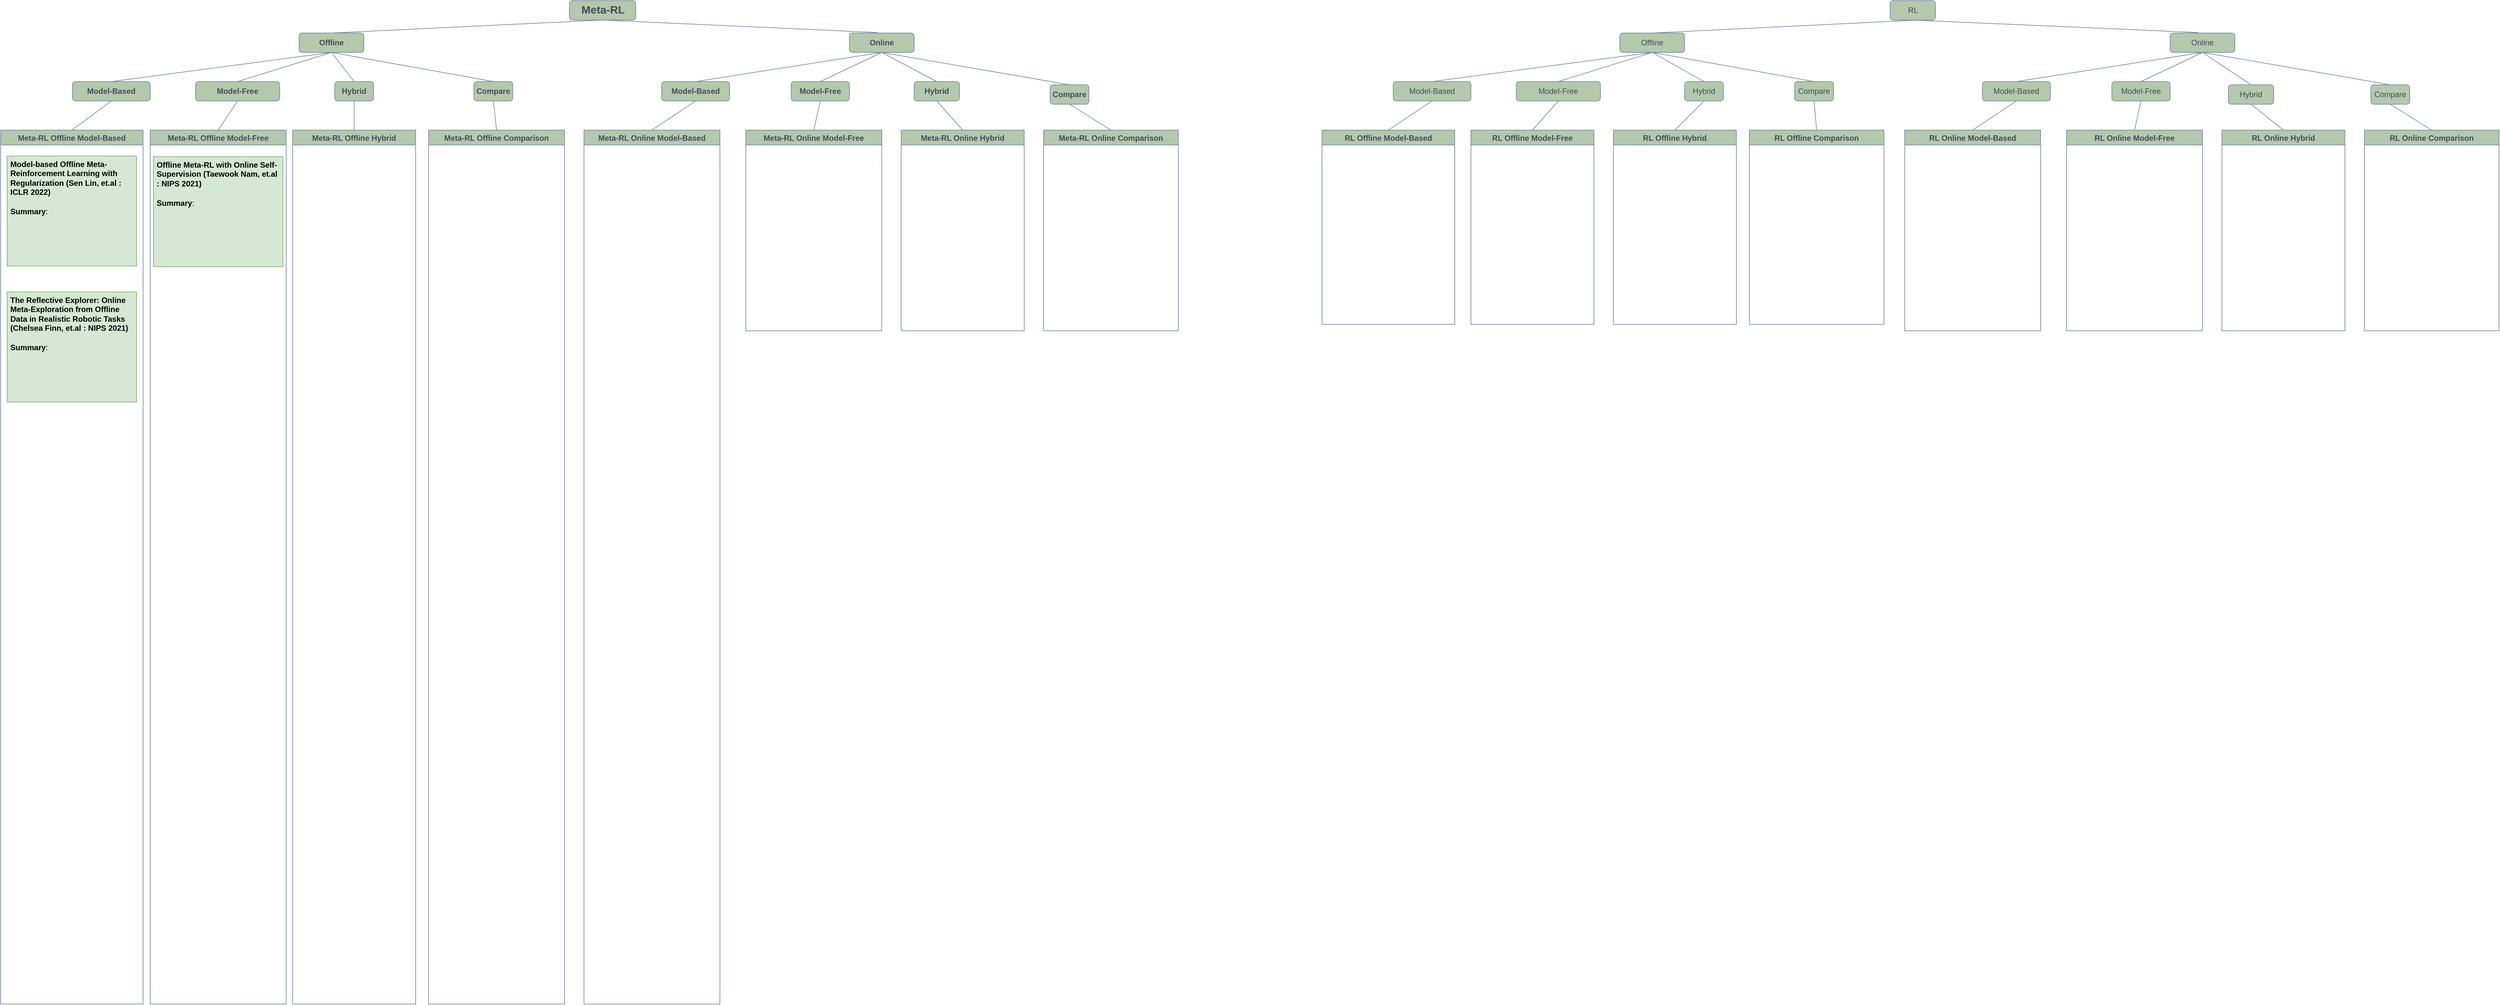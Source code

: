 <mxfile version="16.6.4" type="github">
  <diagram id="rs5LrS3yjigf87WkTgGt" name="Page-1">
    <mxGraphModel dx="2332" dy="578" grid="1" gridSize="10" guides="1" tooltips="1" connect="1" arrows="1" fold="1" page="1" pageScale="1" pageWidth="1200" pageHeight="1600" math="0" shadow="0">
      <root>
        <mxCell id="0" />
        <mxCell id="1" parent="0" />
        <mxCell id="gYe92Rgtv7boX88liuPo-2" value="&lt;b&gt;&lt;font style=&quot;font-size: 17px&quot;&gt;Meta-RL&lt;/font&gt;&lt;/b&gt;" style="rounded=1;whiteSpace=wrap;html=1;fillColor=#B2C9AB;strokeColor=#788AA3;fontColor=#46495D;" parent="1" vertex="1">
          <mxGeometry x="-312.5" y="10" width="102.5" height="30" as="geometry" />
        </mxCell>
        <mxCell id="gYe92Rgtv7boX88liuPo-4" value="&lt;b&gt;Online&lt;/b&gt;" style="rounded=1;whiteSpace=wrap;html=1;fillColor=#B2C9AB;strokeColor=#788AA3;fontColor=#46495D;" parent="1" vertex="1">
          <mxGeometry x="120" y="60" width="100" height="30" as="geometry" />
        </mxCell>
        <mxCell id="gYe92Rgtv7boX88liuPo-8" value="" style="endArrow=none;html=1;rounded=0;entryX=0.432;entryY=-0.027;entryDx=0;entryDy=0;entryPerimeter=0;exitX=0.5;exitY=1;exitDx=0;exitDy=0;strokeColor=#788AA3;fontColor=#46495D;" parent="1" source="gYe92Rgtv7boX88liuPo-2" target="gYe92Rgtv7boX88liuPo-4" edge="1">
          <mxGeometry width="50" height="50" relative="1" as="geometry">
            <mxPoint x="-130" y="250" as="sourcePoint" />
            <mxPoint x="110" y="400" as="targetPoint" />
          </mxGeometry>
        </mxCell>
        <mxCell id="gYe92Rgtv7boX88liuPo-9" value="" style="endArrow=none;html=1;rounded=0;exitX=0.5;exitY=1;exitDx=0;exitDy=0;entryX=0.5;entryY=0;entryDx=0;entryDy=0;strokeColor=#788AA3;fontColor=#46495D;" parent="1" source="gYe92Rgtv7boX88liuPo-2" target="gYe92Rgtv7boX88liuPo-434" edge="1">
          <mxGeometry width="50" height="50" relative="1" as="geometry">
            <mxPoint x="60" y="450" as="sourcePoint" />
            <mxPoint x="-180" y="250" as="targetPoint" />
          </mxGeometry>
        </mxCell>
        <mxCell id="gYe92Rgtv7boX88liuPo-12" value="&lt;b&gt;Model-Based&lt;/b&gt;" style="rounded=1;whiteSpace=wrap;html=1;fillColor=#B2C9AB;strokeColor=#788AA3;fontColor=#46495D;" parent="1" vertex="1">
          <mxGeometry x="-1080" y="135" width="120" height="30" as="geometry" />
        </mxCell>
        <mxCell id="gYe92Rgtv7boX88liuPo-434" value="&lt;b&gt;Offline&lt;/b&gt;" style="rounded=1;whiteSpace=wrap;html=1;fillColor=#B2C9AB;strokeColor=#788AA3;fontColor=#46495D;" parent="1" vertex="1">
          <mxGeometry x="-730" y="60" width="100" height="30" as="geometry" />
        </mxCell>
        <mxCell id="gYe92Rgtv7boX88liuPo-440" value="" style="endArrow=none;html=1;rounded=0;exitX=0.5;exitY=1;exitDx=0;exitDy=0;entryX=0.5;entryY=0;entryDx=0;entryDy=0;strokeColor=#788AA3;fontColor=#46495D;" parent="1" source="gYe92Rgtv7boX88liuPo-434" target="gYe92Rgtv7boX88liuPo-12" edge="1">
          <mxGeometry width="50" height="50" relative="1" as="geometry">
            <mxPoint x="-20" y="420" as="sourcePoint" />
            <mxPoint x="30" y="370" as="targetPoint" />
          </mxGeometry>
        </mxCell>
        <mxCell id="gYe92Rgtv7boX88liuPo-441" value="&lt;b&gt;Model-Free&lt;/b&gt;" style="rounded=1;whiteSpace=wrap;html=1;fillColor=#B2C9AB;strokeColor=#788AA3;fontColor=#46495D;" parent="1" vertex="1">
          <mxGeometry x="-890" y="135" width="130" height="30" as="geometry" />
        </mxCell>
        <mxCell id="gYe92Rgtv7boX88liuPo-443" value="&lt;b&gt;Compare&lt;/b&gt;" style="rounded=1;whiteSpace=wrap;html=1;fillColor=#B2C9AB;strokeColor=#788AA3;fontColor=#46495D;" parent="1" vertex="1">
          <mxGeometry x="-460" y="135" width="60" height="30" as="geometry" />
        </mxCell>
        <mxCell id="gYe92Rgtv7boX88liuPo-445" value="" style="endArrow=none;html=1;rounded=0;exitX=0.5;exitY=1;exitDx=0;exitDy=0;entryX=0.5;entryY=0;entryDx=0;entryDy=0;strokeColor=#788AA3;fontColor=#46495D;" parent="1" source="gYe92Rgtv7boX88liuPo-434" target="gYe92Rgtv7boX88liuPo-441" edge="1">
          <mxGeometry width="50" height="50" relative="1" as="geometry">
            <mxPoint x="-20" y="320" as="sourcePoint" />
            <mxPoint x="30" y="270" as="targetPoint" />
          </mxGeometry>
        </mxCell>
        <mxCell id="gYe92Rgtv7boX88liuPo-448" value="" style="endArrow=none;html=1;rounded=0;exitX=0.5;exitY=1;exitDx=0;exitDy=0;entryX=0.5;entryY=0;entryDx=0;entryDy=0;startArrow=none;strokeColor=#788AA3;fontColor=#46495D;" parent="1" source="gYe92Rgtv7boX88liuPo-434" target="gYe92Rgtv7boX88liuPo-443" edge="1">
          <mxGeometry width="50" height="50" relative="1" as="geometry">
            <mxPoint x="-20" y="320" as="sourcePoint" />
            <mxPoint x="30" y="270" as="targetPoint" />
          </mxGeometry>
        </mxCell>
        <mxCell id="gYe92Rgtv7boX88liuPo-452" value="&lt;b&gt;Model-Based&lt;/b&gt;" style="rounded=1;whiteSpace=wrap;html=1;fillColor=#B2C9AB;strokeColor=#788AA3;fontColor=#46495D;" parent="1" vertex="1">
          <mxGeometry x="-170" y="135" width="105" height="30" as="geometry" />
        </mxCell>
        <mxCell id="gYe92Rgtv7boX88liuPo-453" value="&lt;b&gt;Model-Free&lt;/b&gt;" style="rounded=1;whiteSpace=wrap;html=1;fillColor=#B2C9AB;strokeColor=#788AA3;fontColor=#46495D;" parent="1" vertex="1">
          <mxGeometry x="30" y="135" width="90" height="30" as="geometry" />
        </mxCell>
        <mxCell id="gYe92Rgtv7boX88liuPo-454" value="&lt;b&gt;Hybrid&lt;/b&gt;" style="rounded=1;whiteSpace=wrap;html=1;fillColor=#B2C9AB;strokeColor=#788AA3;fontColor=#46495D;" parent="1" vertex="1">
          <mxGeometry x="220" y="135" width="70" height="30" as="geometry" />
        </mxCell>
        <mxCell id="gYe92Rgtv7boX88liuPo-455" value="&lt;b&gt;Compare&lt;/b&gt;" style="rounded=1;whiteSpace=wrap;html=1;fillColor=#B2C9AB;strokeColor=#788AA3;fontColor=#46495D;" parent="1" vertex="1">
          <mxGeometry x="430" y="140" width="60" height="30" as="geometry" />
        </mxCell>
        <mxCell id="gYe92Rgtv7boX88liuPo-457" value="" style="endArrow=none;html=1;rounded=0;entryX=0.5;entryY=1;entryDx=0;entryDy=0;exitX=0.5;exitY=0;exitDx=0;exitDy=0;strokeColor=#788AA3;fontColor=#46495D;" parent="1" source="gYe92Rgtv7boX88liuPo-452" target="gYe92Rgtv7boX88liuPo-4" edge="1">
          <mxGeometry width="50" height="50" relative="1" as="geometry">
            <mxPoint x="-20" y="220" as="sourcePoint" />
            <mxPoint x="30" y="170" as="targetPoint" />
          </mxGeometry>
        </mxCell>
        <mxCell id="gYe92Rgtv7boX88liuPo-458" value="" style="endArrow=none;html=1;rounded=0;exitX=0.5;exitY=0;exitDx=0;exitDy=0;entryX=0.5;entryY=1;entryDx=0;entryDy=0;strokeColor=#788AA3;fontColor=#46495D;" parent="1" source="gYe92Rgtv7boX88liuPo-453" target="gYe92Rgtv7boX88liuPo-4" edge="1">
          <mxGeometry width="50" height="50" relative="1" as="geometry">
            <mxPoint x="-20" y="220" as="sourcePoint" />
            <mxPoint x="40" y="180" as="targetPoint" />
          </mxGeometry>
        </mxCell>
        <mxCell id="gYe92Rgtv7boX88liuPo-459" value="" style="endArrow=none;html=1;rounded=0;exitX=0.5;exitY=0;exitDx=0;exitDy=0;entryX=0.5;entryY=1;entryDx=0;entryDy=0;strokeColor=#788AA3;fontColor=#46495D;" parent="1" source="gYe92Rgtv7boX88liuPo-454" target="gYe92Rgtv7boX88liuPo-4" edge="1">
          <mxGeometry width="50" height="50" relative="1" as="geometry">
            <mxPoint x="-20" y="220" as="sourcePoint" />
            <mxPoint x="40" y="180" as="targetPoint" />
          </mxGeometry>
        </mxCell>
        <mxCell id="gYe92Rgtv7boX88liuPo-460" value="" style="endArrow=none;html=1;rounded=0;exitX=0.5;exitY=0;exitDx=0;exitDy=0;strokeColor=#788AA3;fontColor=#46495D;entryX=0.5;entryY=1;entryDx=0;entryDy=0;" parent="1" source="gYe92Rgtv7boX88liuPo-455" target="gYe92Rgtv7boX88liuPo-4" edge="1">
          <mxGeometry width="50" height="50" relative="1" as="geometry">
            <mxPoint x="-20" y="220" as="sourcePoint" />
            <mxPoint x="40" y="180" as="targetPoint" />
          </mxGeometry>
        </mxCell>
        <mxCell id="gYe92Rgtv7boX88liuPo-467" value="" style="endArrow=none;html=1;rounded=0;exitX=0.5;exitY=1;exitDx=0;exitDy=0;entryX=0.5;entryY=0;entryDx=0;entryDy=0;strokeColor=#788AA3;fontColor=#46495D;" parent="1" source="gYe92Rgtv7boX88liuPo-434" target="gYe92Rgtv7boX88liuPo-605" edge="1">
          <mxGeometry width="50" height="50" relative="1" as="geometry">
            <mxPoint x="-270" y="130" as="sourcePoint" />
            <mxPoint x="-457.5" y="130.0" as="targetPoint" />
          </mxGeometry>
        </mxCell>
        <mxCell id="gYe92Rgtv7boX88liuPo-585" value="" style="endArrow=none;html=1;rounded=1;sketch=0;fontColor=#46495D;strokeColor=#788AA3;fillColor=#B2C9AB;curved=0;exitX=0.5;exitY=1;exitDx=0;exitDy=0;entryX=0.5;entryY=0;entryDx=0;entryDy=0;" parent="1" source="gYe92Rgtv7boX88liuPo-12" target="gYe92Rgtv7boX88liuPo-595" edge="1">
          <mxGeometry width="50" height="50" relative="1" as="geometry">
            <mxPoint x="-390" y="400" as="sourcePoint" />
            <mxPoint x="-900" y="270" as="targetPoint" />
          </mxGeometry>
        </mxCell>
        <mxCell id="gYe92Rgtv7boX88liuPo-595" value="Meta-RL Offline Model-Based" style="swimlane;rounded=0;labelBackgroundColor=none;sketch=0;fontColor=#46495D;strokeColor=#788AA3;fillColor=#B2C9AB;gradientColor=none;" parent="1" vertex="1">
          <mxGeometry x="-1191" y="210" width="220" height="1350" as="geometry" />
        </mxCell>
        <mxCell id="QpMWJNPEq7iUGMKIBiDv-1" value="&lt;h4&gt;Model-based Offline Meta-Reinforcement Learning with Regularization (Sen Lin, et.al : ICLR 2022)&lt;/h4&gt;&lt;p&gt;&lt;b&gt;Summary&lt;/b&gt;:&lt;/p&gt;" style="text;html=1;strokeColor=#82b366;fillColor=#d5e8d4;spacing=5;spacingTop=-20;whiteSpace=wrap;overflow=hidden;rounded=0;labelBackgroundColor=none;sketch=0;" vertex="1" parent="gYe92Rgtv7boX88liuPo-595">
          <mxGeometry x="10" y="40" width="200" height="170" as="geometry" />
        </mxCell>
        <mxCell id="QpMWJNPEq7iUGMKIBiDv-2" value="&lt;h1&gt;&lt;br&gt;&lt;/h1&gt;" style="text;html=1;strokeColor=none;fillColor=none;spacing=5;spacingTop=-20;whiteSpace=wrap;overflow=hidden;rounded=0;labelBackgroundColor=none;sketch=0;fontSize=17;fontColor=#46495D;" vertex="1" parent="gYe92Rgtv7boX88liuPo-595">
          <mxGeometry x="15" y="230" width="190" height="120" as="geometry" />
        </mxCell>
        <mxCell id="QpMWJNPEq7iUGMKIBiDv-5" value="&lt;h4&gt;The Reflective Explorer: Online Meta-Exploration from Offline Data in Realistic Robotic Tasks (Chelsea Finn, et.al : NIPS 2021)&lt;/h4&gt;&lt;p&gt;&lt;b&gt;Summary&lt;/b&gt;:&lt;/p&gt;" style="text;html=1;strokeColor=#82b366;fillColor=#d5e8d4;spacing=5;spacingTop=-20;whiteSpace=wrap;overflow=hidden;rounded=0;labelBackgroundColor=none;sketch=0;" vertex="1" parent="gYe92Rgtv7boX88liuPo-595">
          <mxGeometry x="10" y="250" width="200" height="170" as="geometry" />
        </mxCell>
        <mxCell id="gYe92Rgtv7boX88liuPo-596" value="Meta-RL Offline Model-Free" style="swimlane;rounded=0;labelBackgroundColor=none;sketch=0;fontColor=#46495D;strokeColor=#788AA3;fillColor=#B2C9AB;gradientColor=none;" parent="1" vertex="1">
          <mxGeometry x="-960" y="210" width="210" height="1350" as="geometry" />
        </mxCell>
        <mxCell id="QpMWJNPEq7iUGMKIBiDv-6" value="&lt;h4&gt;Offline Meta-RL with Online Self-Supervision (Taewook Nam, et.al : NIPS 2021)&lt;/h4&gt;&lt;p&gt;&lt;b&gt;Summary&lt;/b&gt;:&lt;/p&gt;" style="text;html=1;strokeColor=#82b366;fillColor=#d5e8d4;spacing=5;spacingTop=-20;whiteSpace=wrap;overflow=hidden;rounded=0;labelBackgroundColor=none;sketch=0;" vertex="1" parent="gYe92Rgtv7boX88liuPo-596">
          <mxGeometry x="5" y="41" width="200" height="170" as="geometry" />
        </mxCell>
        <mxCell id="gYe92Rgtv7boX88liuPo-597" value="Meta-RL Offline Hybrid" style="swimlane;rounded=0;labelBackgroundColor=none;sketch=0;fontColor=#46495D;strokeColor=#788AA3;fillColor=#B2C9AB;gradientColor=none;" parent="1" vertex="1">
          <mxGeometry x="-740" y="210" width="190" height="1350" as="geometry" />
        </mxCell>
        <mxCell id="gYe92Rgtv7boX88liuPo-598" value="Meta-RL Offline Comparison" style="swimlane;rounded=0;labelBackgroundColor=none;sketch=0;fontColor=#46495D;strokeColor=#788AA3;fillColor=#B2C9AB;gradientColor=none;" parent="1" vertex="1">
          <mxGeometry x="-530" y="210" width="210" height="1350" as="geometry" />
        </mxCell>
        <mxCell id="gYe92Rgtv7boX88liuPo-603" value="" style="endArrow=none;html=1;rounded=1;sketch=0;fontColor=#46495D;strokeColor=#788AA3;fillColor=#B2C9AB;curved=0;entryX=0.5;entryY=1;entryDx=0;entryDy=0;exitX=0.5;exitY=0;exitDx=0;exitDy=0;" parent="1" source="gYe92Rgtv7boX88liuPo-596" target="gYe92Rgtv7boX88liuPo-441" edge="1">
          <mxGeometry width="50" height="50" relative="1" as="geometry">
            <mxPoint x="-800" y="220" as="sourcePoint" />
            <mxPoint x="-750" y="170" as="targetPoint" />
          </mxGeometry>
        </mxCell>
        <mxCell id="gYe92Rgtv7boX88liuPo-604" value="" style="endArrow=none;html=1;rounded=1;sketch=0;fontColor=#46495D;strokeColor=#788AA3;fillColor=#B2C9AB;curved=0;entryX=0.5;entryY=1;entryDx=0;entryDy=0;exitX=0.5;exitY=0;exitDx=0;exitDy=0;" parent="1" source="gYe92Rgtv7boX88liuPo-597" target="gYe92Rgtv7boX88liuPo-605" edge="1">
          <mxGeometry width="50" height="50" relative="1" as="geometry">
            <mxPoint x="-510" y="340" as="sourcePoint" />
            <mxPoint x="-457.5" y="160.0" as="targetPoint" />
          </mxGeometry>
        </mxCell>
        <mxCell id="gYe92Rgtv7boX88liuPo-605" value="&lt;span&gt;&lt;b&gt;Hybrid&lt;/b&gt;&lt;/span&gt;" style="rounded=1;whiteSpace=wrap;html=1;labelBackgroundColor=none;sketch=0;fontColor=#46495D;strokeColor=#788AA3;fillColor=#B2C9AB;gradientColor=none;" parent="1" vertex="1">
          <mxGeometry x="-675" y="135" width="60" height="30" as="geometry" />
        </mxCell>
        <mxCell id="gYe92Rgtv7boX88liuPo-607" value="" style="endArrow=none;html=1;rounded=1;sketch=0;fontColor=#46495D;strokeColor=#788AA3;fillColor=#B2C9AB;curved=0;entryX=0.5;entryY=1;entryDx=0;entryDy=0;exitX=0.5;exitY=0;exitDx=0;exitDy=0;" parent="1" source="gYe92Rgtv7boX88liuPo-598" target="gYe92Rgtv7boX88liuPo-443" edge="1">
          <mxGeometry width="50" height="50" relative="1" as="geometry">
            <mxPoint x="-500" y="330" as="sourcePoint" />
            <mxPoint x="-450" y="280" as="targetPoint" />
          </mxGeometry>
        </mxCell>
        <mxCell id="gYe92Rgtv7boX88liuPo-610" value="Meta-RL Online Model-Based" style="swimlane;rounded=0;labelBackgroundColor=none;sketch=0;fontColor=#46495D;strokeColor=#788AA3;fillColor=#B2C9AB;gradientColor=none;startSize=23;" parent="1" vertex="1">
          <mxGeometry x="-290" y="210" width="210" height="1350" as="geometry" />
        </mxCell>
        <mxCell id="gYe92Rgtv7boX88liuPo-611" value="Meta-RL Online Model-Free" style="swimlane;rounded=0;labelBackgroundColor=none;sketch=0;fontColor=#46495D;strokeColor=#788AA3;fillColor=#B2C9AB;gradientColor=none;" parent="1" vertex="1">
          <mxGeometry x="-40" y="210" width="210" height="310" as="geometry" />
        </mxCell>
        <mxCell id="gYe92Rgtv7boX88liuPo-612" value="Meta-RL Online Hybrid" style="swimlane;rounded=0;labelBackgroundColor=none;sketch=0;fontColor=#46495D;strokeColor=#788AA3;fillColor=#B2C9AB;gradientColor=none;startSize=23;" parent="1" vertex="1">
          <mxGeometry x="200" y="210" width="190" height="310" as="geometry" />
        </mxCell>
        <mxCell id="gYe92Rgtv7boX88liuPo-613" value="Meta-RL Online Comparison" style="swimlane;rounded=0;labelBackgroundColor=none;sketch=0;fontColor=#46495D;strokeColor=#788AA3;fillColor=#B2C9AB;gradientColor=none;" parent="1" vertex="1">
          <mxGeometry x="420" y="210" width="208" height="310" as="geometry" />
        </mxCell>
        <mxCell id="gYe92Rgtv7boX88liuPo-617" value="" style="endArrow=none;html=1;rounded=1;sketch=0;fontColor=#46495D;strokeColor=#788AA3;fillColor=#B2C9AB;curved=0;exitX=0.5;exitY=1;exitDx=0;exitDy=0;entryX=0.5;entryY=0;entryDx=0;entryDy=0;" parent="1" source="gYe92Rgtv7boX88liuPo-452" target="gYe92Rgtv7boX88liuPo-610" edge="1">
          <mxGeometry width="50" height="50" relative="1" as="geometry">
            <mxPoint x="140" y="180" as="sourcePoint" />
            <mxPoint x="190" y="130" as="targetPoint" />
          </mxGeometry>
        </mxCell>
        <mxCell id="gYe92Rgtv7boX88liuPo-618" value="" style="endArrow=none;html=1;rounded=1;sketch=0;fontColor=#46495D;strokeColor=#788AA3;fillColor=#B2C9AB;curved=0;entryX=0.5;entryY=1;entryDx=0;entryDy=0;exitX=0.5;exitY=0;exitDx=0;exitDy=0;" parent="1" source="gYe92Rgtv7boX88liuPo-611" target="gYe92Rgtv7boX88liuPo-453" edge="1">
          <mxGeometry width="50" height="50" relative="1" as="geometry">
            <mxPoint x="140" y="180" as="sourcePoint" />
            <mxPoint x="190" y="130" as="targetPoint" />
          </mxGeometry>
        </mxCell>
        <mxCell id="gYe92Rgtv7boX88liuPo-619" value="" style="endArrow=none;html=1;rounded=1;sketch=0;fontColor=#46495D;strokeColor=#788AA3;fillColor=#B2C9AB;curved=0;entryX=0.5;entryY=1;entryDx=0;entryDy=0;exitX=0.5;exitY=0;exitDx=0;exitDy=0;" parent="1" source="gYe92Rgtv7boX88liuPo-612" target="gYe92Rgtv7boX88liuPo-454" edge="1">
          <mxGeometry width="50" height="50" relative="1" as="geometry">
            <mxPoint x="140" y="180" as="sourcePoint" />
            <mxPoint x="190" y="130" as="targetPoint" />
          </mxGeometry>
        </mxCell>
        <mxCell id="gYe92Rgtv7boX88liuPo-620" value="" style="endArrow=none;html=1;rounded=1;sketch=0;fontColor=#46495D;strokeColor=#788AA3;fillColor=#B2C9AB;curved=0;entryX=0.5;entryY=1;entryDx=0;entryDy=0;exitX=0.5;exitY=0;exitDx=0;exitDy=0;" parent="1" source="gYe92Rgtv7boX88liuPo-613" target="gYe92Rgtv7boX88liuPo-455" edge="1">
          <mxGeometry width="50" height="50" relative="1" as="geometry">
            <mxPoint x="140" y="180" as="sourcePoint" />
            <mxPoint x="190" y="130" as="targetPoint" />
          </mxGeometry>
        </mxCell>
        <mxCell id="gYe92Rgtv7boX88liuPo-622" value="RL" style="rounded=1;whiteSpace=wrap;html=1;fillColor=#B2C9AB;strokeColor=#788AA3;fontColor=#46495D;" parent="1" vertex="1">
          <mxGeometry x="1727.5" y="10" width="70" height="30" as="geometry" />
        </mxCell>
        <mxCell id="gYe92Rgtv7boX88liuPo-623" value="Online" style="rounded=1;whiteSpace=wrap;html=1;fillColor=#B2C9AB;strokeColor=#788AA3;fontColor=#46495D;" parent="1" vertex="1">
          <mxGeometry x="2160" y="60" width="100" height="30" as="geometry" />
        </mxCell>
        <mxCell id="gYe92Rgtv7boX88liuPo-624" value="" style="endArrow=none;html=1;rounded=0;entryX=0.432;entryY=-0.027;entryDx=0;entryDy=0;entryPerimeter=0;exitX=0.5;exitY=1;exitDx=0;exitDy=0;strokeColor=#788AA3;fontColor=#46495D;" parent="1" source="gYe92Rgtv7boX88liuPo-622" target="gYe92Rgtv7boX88liuPo-623" edge="1">
          <mxGeometry width="50" height="50" relative="1" as="geometry">
            <mxPoint x="1910" y="250" as="sourcePoint" />
            <mxPoint x="2150" y="400" as="targetPoint" />
          </mxGeometry>
        </mxCell>
        <mxCell id="gYe92Rgtv7boX88liuPo-625" value="" style="endArrow=none;html=1;rounded=0;entryX=0.5;entryY=0;entryDx=0;entryDy=0;strokeColor=#788AA3;fontColor=#46495D;" parent="1" target="gYe92Rgtv7boX88liuPo-627" edge="1">
          <mxGeometry width="50" height="50" relative="1" as="geometry">
            <mxPoint x="1770" y="40" as="sourcePoint" />
            <mxPoint x="1860" y="250" as="targetPoint" />
          </mxGeometry>
        </mxCell>
        <mxCell id="gYe92Rgtv7boX88liuPo-626" value="Model-Based" style="rounded=1;whiteSpace=wrap;html=1;fillColor=#B2C9AB;strokeColor=#788AA3;fontColor=#46495D;" parent="1" vertex="1">
          <mxGeometry x="960" y="135" width="120" height="30" as="geometry" />
        </mxCell>
        <mxCell id="gYe92Rgtv7boX88liuPo-627" value="Offline" style="rounded=1;whiteSpace=wrap;html=1;fillColor=#B2C9AB;strokeColor=#788AA3;fontColor=#46495D;" parent="1" vertex="1">
          <mxGeometry x="1310" y="60" width="100" height="30" as="geometry" />
        </mxCell>
        <mxCell id="gYe92Rgtv7boX88liuPo-628" value="" style="endArrow=none;html=1;rounded=0;exitX=0.5;exitY=1;exitDx=0;exitDy=0;entryX=0.5;entryY=0;entryDx=0;entryDy=0;strokeColor=#788AA3;fontColor=#46495D;" parent="1" source="gYe92Rgtv7boX88liuPo-627" target="gYe92Rgtv7boX88liuPo-626" edge="1">
          <mxGeometry width="50" height="50" relative="1" as="geometry">
            <mxPoint x="2020" y="420" as="sourcePoint" />
            <mxPoint x="2070" y="370" as="targetPoint" />
          </mxGeometry>
        </mxCell>
        <mxCell id="gYe92Rgtv7boX88liuPo-629" value="Model-Free" style="rounded=1;whiteSpace=wrap;html=1;fillColor=#B2C9AB;strokeColor=#788AA3;fontColor=#46495D;" parent="1" vertex="1">
          <mxGeometry x="1150" y="135" width="130" height="30" as="geometry" />
        </mxCell>
        <mxCell id="gYe92Rgtv7boX88liuPo-630" value="Compare" style="rounded=1;whiteSpace=wrap;html=1;fillColor=#B2C9AB;strokeColor=#788AA3;fontColor=#46495D;" parent="1" vertex="1">
          <mxGeometry x="1580" y="135" width="60" height="30" as="geometry" />
        </mxCell>
        <mxCell id="gYe92Rgtv7boX88liuPo-631" value="" style="endArrow=none;html=1;rounded=0;exitX=0.5;exitY=1;exitDx=0;exitDy=0;entryX=0.5;entryY=0;entryDx=0;entryDy=0;strokeColor=#788AA3;fontColor=#46495D;" parent="1" source="gYe92Rgtv7boX88liuPo-627" target="gYe92Rgtv7boX88liuPo-629" edge="1">
          <mxGeometry width="50" height="50" relative="1" as="geometry">
            <mxPoint x="2020" y="320" as="sourcePoint" />
            <mxPoint x="2070" y="270" as="targetPoint" />
          </mxGeometry>
        </mxCell>
        <mxCell id="gYe92Rgtv7boX88liuPo-632" value="" style="endArrow=none;html=1;rounded=0;exitX=0.5;exitY=1;exitDx=0;exitDy=0;entryX=0.5;entryY=0;entryDx=0;entryDy=0;startArrow=none;strokeColor=#788AA3;fontColor=#46495D;" parent="1" source="gYe92Rgtv7boX88liuPo-627" target="gYe92Rgtv7boX88liuPo-630" edge="1">
          <mxGeometry width="50" height="50" relative="1" as="geometry">
            <mxPoint x="2020" y="320" as="sourcePoint" />
            <mxPoint x="2070" y="270" as="targetPoint" />
          </mxGeometry>
        </mxCell>
        <mxCell id="gYe92Rgtv7boX88liuPo-633" value="Model-Based" style="rounded=1;whiteSpace=wrap;html=1;fillColor=#B2C9AB;strokeColor=#788AA3;fontColor=#46495D;" parent="1" vertex="1">
          <mxGeometry x="1870" y="135" width="105" height="30" as="geometry" />
        </mxCell>
        <mxCell id="gYe92Rgtv7boX88liuPo-634" value="Model-Free" style="rounded=1;whiteSpace=wrap;html=1;fillColor=#B2C9AB;strokeColor=#788AA3;fontColor=#46495D;" parent="1" vertex="1">
          <mxGeometry x="2070" y="135" width="90" height="30" as="geometry" />
        </mxCell>
        <mxCell id="gYe92Rgtv7boX88liuPo-635" value="Hybrid" style="rounded=1;whiteSpace=wrap;html=1;fillColor=#B2C9AB;strokeColor=#788AA3;fontColor=#46495D;" parent="1" vertex="1">
          <mxGeometry x="2250" y="140" width="70" height="30" as="geometry" />
        </mxCell>
        <mxCell id="gYe92Rgtv7boX88liuPo-636" value="Compare" style="rounded=1;whiteSpace=wrap;html=1;fillColor=#B2C9AB;strokeColor=#788AA3;fontColor=#46495D;" parent="1" vertex="1">
          <mxGeometry x="2470" y="140" width="60" height="30" as="geometry" />
        </mxCell>
        <mxCell id="gYe92Rgtv7boX88liuPo-637" value="" style="endArrow=none;html=1;rounded=0;entryX=0.5;entryY=1;entryDx=0;entryDy=0;exitX=0.5;exitY=0;exitDx=0;exitDy=0;strokeColor=#788AA3;fontColor=#46495D;" parent="1" source="gYe92Rgtv7boX88liuPo-633" target="gYe92Rgtv7boX88liuPo-623" edge="1">
          <mxGeometry width="50" height="50" relative="1" as="geometry">
            <mxPoint x="2020" y="220" as="sourcePoint" />
            <mxPoint x="2070" y="170" as="targetPoint" />
          </mxGeometry>
        </mxCell>
        <mxCell id="gYe92Rgtv7boX88liuPo-638" value="" style="endArrow=none;html=1;rounded=0;exitX=0.5;exitY=0;exitDx=0;exitDy=0;entryX=0.5;entryY=1;entryDx=0;entryDy=0;strokeColor=#788AA3;fontColor=#46495D;" parent="1" source="gYe92Rgtv7boX88liuPo-634" target="gYe92Rgtv7boX88liuPo-623" edge="1">
          <mxGeometry width="50" height="50" relative="1" as="geometry">
            <mxPoint x="2020" y="220" as="sourcePoint" />
            <mxPoint x="2080" y="180" as="targetPoint" />
          </mxGeometry>
        </mxCell>
        <mxCell id="gYe92Rgtv7boX88liuPo-639" value="" style="endArrow=none;html=1;rounded=0;exitX=0.5;exitY=0;exitDx=0;exitDy=0;entryX=0.5;entryY=1;entryDx=0;entryDy=0;strokeColor=#788AA3;fontColor=#46495D;" parent="1" source="gYe92Rgtv7boX88liuPo-635" target="gYe92Rgtv7boX88liuPo-623" edge="1">
          <mxGeometry width="50" height="50" relative="1" as="geometry">
            <mxPoint x="2020" y="220" as="sourcePoint" />
            <mxPoint x="2080" y="180" as="targetPoint" />
          </mxGeometry>
        </mxCell>
        <mxCell id="gYe92Rgtv7boX88liuPo-640" value="" style="endArrow=none;html=1;rounded=0;exitX=0.5;exitY=0;exitDx=0;exitDy=0;strokeColor=#788AA3;fontColor=#46495D;entryX=0.5;entryY=1;entryDx=0;entryDy=0;" parent="1" source="gYe92Rgtv7boX88liuPo-636" target="gYe92Rgtv7boX88liuPo-623" edge="1">
          <mxGeometry width="50" height="50" relative="1" as="geometry">
            <mxPoint x="2020" y="220" as="sourcePoint" />
            <mxPoint x="2080" y="180" as="targetPoint" />
          </mxGeometry>
        </mxCell>
        <mxCell id="gYe92Rgtv7boX88liuPo-641" value="" style="endArrow=none;html=1;rounded=0;exitX=0.5;exitY=1;exitDx=0;exitDy=0;entryX=0.5;entryY=0;entryDx=0;entryDy=0;strokeColor=#788AA3;fontColor=#46495D;" parent="1" source="gYe92Rgtv7boX88liuPo-627" target="gYe92Rgtv7boX88liuPo-649" edge="1">
          <mxGeometry width="50" height="50" relative="1" as="geometry">
            <mxPoint x="1770" y="130" as="sourcePoint" />
            <mxPoint x="1582.5" y="130.0" as="targetPoint" />
          </mxGeometry>
        </mxCell>
        <mxCell id="gYe92Rgtv7boX88liuPo-642" value="" style="endArrow=none;html=1;rounded=1;sketch=0;fontColor=#46495D;strokeColor=#788AA3;fillColor=#B2C9AB;curved=0;exitX=0.5;exitY=1;exitDx=0;exitDy=0;entryX=0.5;entryY=0;entryDx=0;entryDy=0;" parent="1" source="gYe92Rgtv7boX88liuPo-626" target="gYe92Rgtv7boX88liuPo-643" edge="1">
          <mxGeometry width="50" height="50" relative="1" as="geometry">
            <mxPoint x="1650" y="400" as="sourcePoint" />
            <mxPoint x="1140" y="270" as="targetPoint" />
          </mxGeometry>
        </mxCell>
        <mxCell id="gYe92Rgtv7boX88liuPo-643" value="RL Offline Model-Based" style="swimlane;rounded=0;labelBackgroundColor=none;sketch=0;fontColor=#46495D;strokeColor=#788AA3;fillColor=#B2C9AB;gradientColor=none;" parent="1" vertex="1">
          <mxGeometry x="850" y="210" width="205" height="300" as="geometry" />
        </mxCell>
        <mxCell id="gYe92Rgtv7boX88liuPo-644" value="RL Offline Model-Free" style="swimlane;rounded=0;labelBackgroundColor=none;sketch=0;fontColor=#46495D;strokeColor=#788AA3;fillColor=#B2C9AB;gradientColor=none;" parent="1" vertex="1">
          <mxGeometry x="1080" y="210" width="190" height="300" as="geometry" />
        </mxCell>
        <mxCell id="gYe92Rgtv7boX88liuPo-645" value="RL Offline Hybrid" style="swimlane;rounded=0;labelBackgroundColor=none;sketch=0;fontColor=#46495D;strokeColor=#788AA3;fillColor=#B2C9AB;gradientColor=none;" parent="1" vertex="1">
          <mxGeometry x="1300" y="210" width="190" height="300" as="geometry" />
        </mxCell>
        <mxCell id="gYe92Rgtv7boX88liuPo-646" value="RL Offline Comparison" style="swimlane;rounded=0;labelBackgroundColor=none;sketch=0;fontColor=#46495D;strokeColor=#788AA3;fillColor=#B2C9AB;gradientColor=none;" parent="1" vertex="1">
          <mxGeometry x="1510" y="210" width="208" height="300" as="geometry" />
        </mxCell>
        <mxCell id="gYe92Rgtv7boX88liuPo-647" value="" style="endArrow=none;html=1;rounded=1;sketch=0;fontColor=#46495D;strokeColor=#788AA3;fillColor=#B2C9AB;curved=0;entryX=0.5;entryY=1;entryDx=0;entryDy=0;exitX=0.5;exitY=0;exitDx=0;exitDy=0;" parent="1" source="gYe92Rgtv7boX88liuPo-644" target="gYe92Rgtv7boX88liuPo-629" edge="1">
          <mxGeometry width="50" height="50" relative="1" as="geometry">
            <mxPoint x="1240" y="220" as="sourcePoint" />
            <mxPoint x="1290" y="170" as="targetPoint" />
          </mxGeometry>
        </mxCell>
        <mxCell id="gYe92Rgtv7boX88liuPo-648" value="" style="endArrow=none;html=1;rounded=1;sketch=0;fontColor=#46495D;strokeColor=#788AA3;fillColor=#B2C9AB;curved=0;entryX=0.5;entryY=1;entryDx=0;entryDy=0;exitX=0.5;exitY=0;exitDx=0;exitDy=0;" parent="1" source="gYe92Rgtv7boX88liuPo-645" target="gYe92Rgtv7boX88liuPo-649" edge="1">
          <mxGeometry width="50" height="50" relative="1" as="geometry">
            <mxPoint x="1530" y="340" as="sourcePoint" />
            <mxPoint x="1582.5" y="160.0" as="targetPoint" />
          </mxGeometry>
        </mxCell>
        <mxCell id="gYe92Rgtv7boX88liuPo-649" value="&lt;span&gt;Hybrid&lt;/span&gt;" style="rounded=1;whiteSpace=wrap;html=1;labelBackgroundColor=none;sketch=0;fontColor=#46495D;strokeColor=#788AA3;fillColor=#B2C9AB;gradientColor=none;" parent="1" vertex="1">
          <mxGeometry x="1410" y="135" width="60" height="30" as="geometry" />
        </mxCell>
        <mxCell id="gYe92Rgtv7boX88liuPo-650" value="" style="endArrow=none;html=1;rounded=1;sketch=0;fontColor=#46495D;strokeColor=#788AA3;fillColor=#B2C9AB;curved=0;entryX=0.5;entryY=1;entryDx=0;entryDy=0;exitX=0.5;exitY=0;exitDx=0;exitDy=0;" parent="1" source="gYe92Rgtv7boX88liuPo-646" target="gYe92Rgtv7boX88liuPo-630" edge="1">
          <mxGeometry width="50" height="50" relative="1" as="geometry">
            <mxPoint x="1540" y="330" as="sourcePoint" />
            <mxPoint x="1590" y="280" as="targetPoint" />
          </mxGeometry>
        </mxCell>
        <mxCell id="gYe92Rgtv7boX88liuPo-651" value="RL Online Model-Based" style="swimlane;rounded=0;labelBackgroundColor=none;sketch=0;fontColor=#46495D;strokeColor=#788AA3;fillColor=#B2C9AB;gradientColor=none;startSize=23;" parent="1" vertex="1">
          <mxGeometry x="1750" y="210" width="210" height="310" as="geometry" />
        </mxCell>
        <mxCell id="gYe92Rgtv7boX88liuPo-652" value="RL Online Model-Free" style="swimlane;rounded=0;labelBackgroundColor=none;sketch=0;fontColor=#46495D;strokeColor=#788AA3;fillColor=#B2C9AB;gradientColor=none;" parent="1" vertex="1">
          <mxGeometry x="2000" y="210" width="210" height="310" as="geometry" />
        </mxCell>
        <mxCell id="gYe92Rgtv7boX88liuPo-653" value="RL Online Hybrid" style="swimlane;rounded=0;labelBackgroundColor=none;sketch=0;fontColor=#46495D;strokeColor=#788AA3;fillColor=#B2C9AB;gradientColor=none;startSize=23;" parent="1" vertex="1">
          <mxGeometry x="2240" y="210" width="190" height="310" as="geometry" />
        </mxCell>
        <mxCell id="gYe92Rgtv7boX88liuPo-654" value="RL Online Comparison" style="swimlane;rounded=0;labelBackgroundColor=none;sketch=0;fontColor=#46495D;strokeColor=#788AA3;fillColor=#B2C9AB;gradientColor=none;" parent="1" vertex="1">
          <mxGeometry x="2460" y="210" width="208" height="310" as="geometry" />
        </mxCell>
        <mxCell id="gYe92Rgtv7boX88liuPo-655" value="" style="endArrow=none;html=1;rounded=1;sketch=0;fontColor=#46495D;strokeColor=#788AA3;fillColor=#B2C9AB;curved=0;exitX=0.5;exitY=1;exitDx=0;exitDy=0;entryX=0.5;entryY=0;entryDx=0;entryDy=0;" parent="1" source="gYe92Rgtv7boX88liuPo-633" target="gYe92Rgtv7boX88liuPo-651" edge="1">
          <mxGeometry width="50" height="50" relative="1" as="geometry">
            <mxPoint x="2180" y="180" as="sourcePoint" />
            <mxPoint x="2230" y="130" as="targetPoint" />
          </mxGeometry>
        </mxCell>
        <mxCell id="gYe92Rgtv7boX88liuPo-656" value="" style="endArrow=none;html=1;rounded=1;sketch=0;fontColor=#46495D;strokeColor=#788AA3;fillColor=#B2C9AB;curved=0;entryX=0.5;entryY=1;entryDx=0;entryDy=0;exitX=0.5;exitY=0;exitDx=0;exitDy=0;" parent="1" source="gYe92Rgtv7boX88liuPo-652" target="gYe92Rgtv7boX88liuPo-634" edge="1">
          <mxGeometry width="50" height="50" relative="1" as="geometry">
            <mxPoint x="2180" y="180" as="sourcePoint" />
            <mxPoint x="2230" y="130" as="targetPoint" />
          </mxGeometry>
        </mxCell>
        <mxCell id="gYe92Rgtv7boX88liuPo-657" value="" style="endArrow=none;html=1;rounded=1;sketch=0;fontColor=#46495D;strokeColor=#788AA3;fillColor=#B2C9AB;curved=0;entryX=0.5;entryY=1;entryDx=0;entryDy=0;exitX=0.5;exitY=0;exitDx=0;exitDy=0;" parent="1" source="gYe92Rgtv7boX88liuPo-653" target="gYe92Rgtv7boX88liuPo-635" edge="1">
          <mxGeometry width="50" height="50" relative="1" as="geometry">
            <mxPoint x="2180" y="180" as="sourcePoint" />
            <mxPoint x="2230" y="130" as="targetPoint" />
          </mxGeometry>
        </mxCell>
        <mxCell id="gYe92Rgtv7boX88liuPo-658" value="" style="endArrow=none;html=1;rounded=1;sketch=0;fontColor=#46495D;strokeColor=#788AA3;fillColor=#B2C9AB;curved=0;entryX=0.5;entryY=1;entryDx=0;entryDy=0;exitX=0.5;exitY=0;exitDx=0;exitDy=0;" parent="1" source="gYe92Rgtv7boX88liuPo-654" target="gYe92Rgtv7boX88liuPo-636" edge="1">
          <mxGeometry width="50" height="50" relative="1" as="geometry">
            <mxPoint x="2180" y="180" as="sourcePoint" />
            <mxPoint x="2230" y="130" as="targetPoint" />
          </mxGeometry>
        </mxCell>
      </root>
    </mxGraphModel>
  </diagram>
</mxfile>
